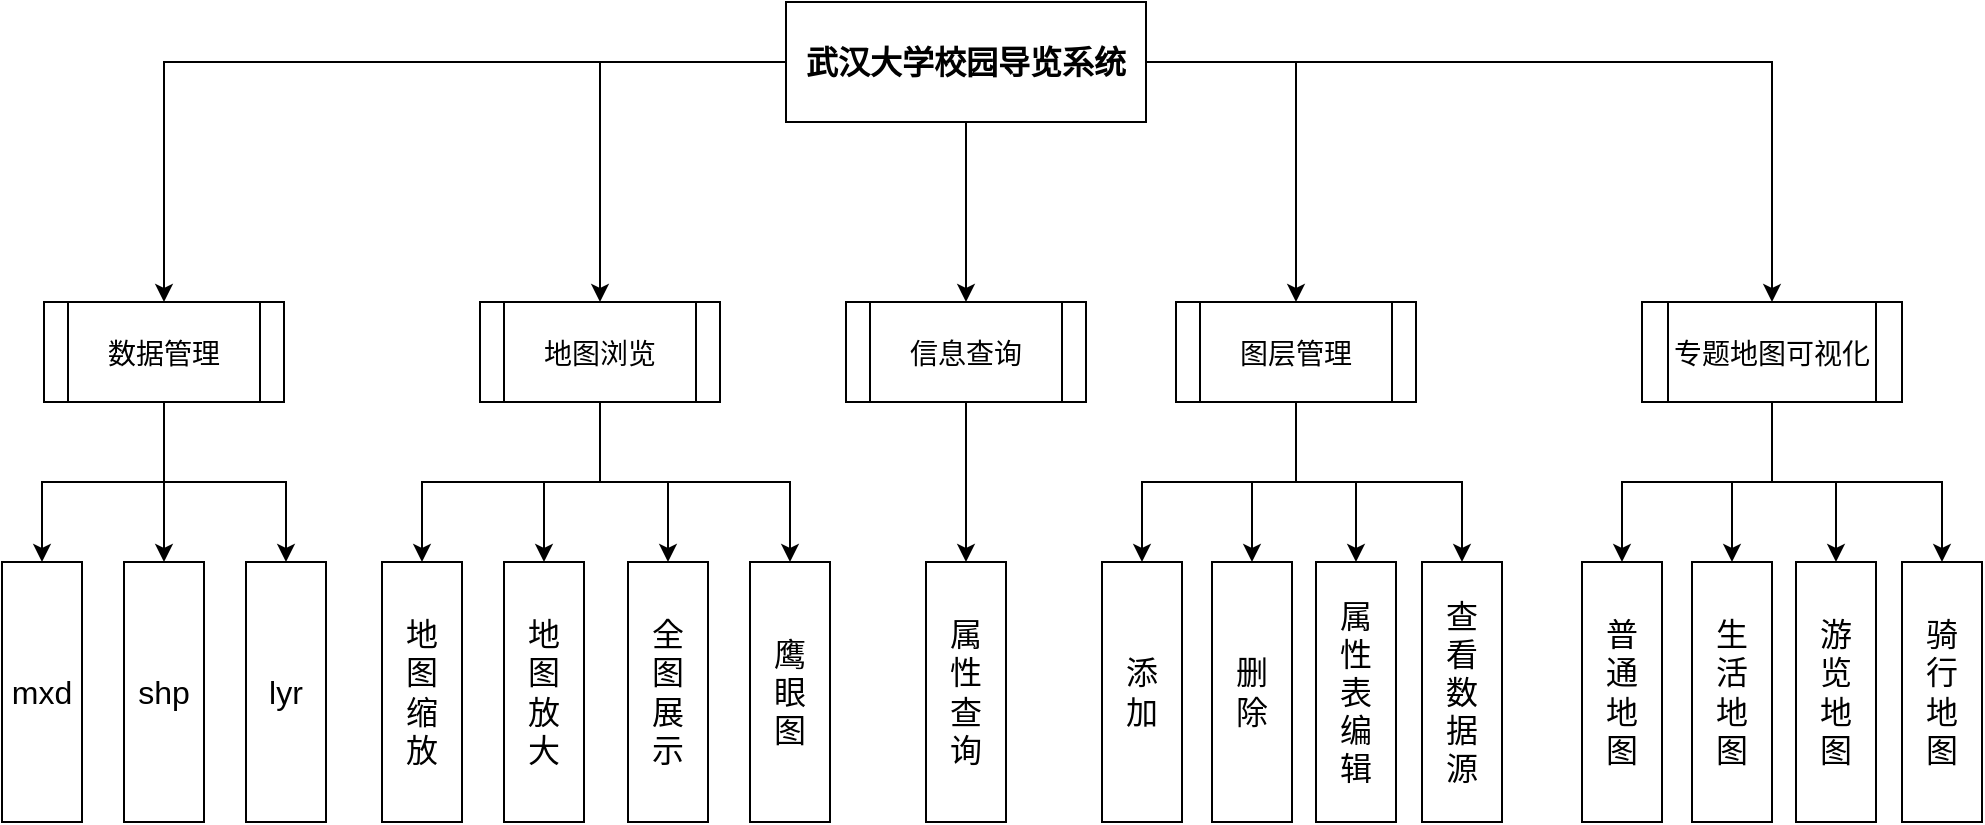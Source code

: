 <mxfile version="13.10.4" type="github">
  <diagram id="yhKzklLa5L4SvI3uxZxp" name="Page-1">
    <mxGraphModel dx="1038" dy="548" grid="1" gridSize="10" guides="1" tooltips="1" connect="1" arrows="1" fold="1" page="1" pageScale="1" pageWidth="827" pageHeight="1169" math="0" shadow="0">
      <root>
        <mxCell id="0" />
        <mxCell id="1" parent="0" />
        <mxCell id="RW-8qwHfe2J_Tjm3vchA-3" value="" style="edgeStyle=orthogonalEdgeStyle;rounded=0;orthogonalLoop=1;jettySize=auto;html=1;fontSize=16;" parent="1" source="RW-8qwHfe2J_Tjm3vchA-1" target="RW-8qwHfe2J_Tjm3vchA-2" edge="1">
          <mxGeometry relative="1" as="geometry" />
        </mxCell>
        <mxCell id="RW-8qwHfe2J_Tjm3vchA-9" style="edgeStyle=orthogonalEdgeStyle;rounded=0;orthogonalLoop=1;jettySize=auto;html=1;fontSize=16;" parent="1" source="RW-8qwHfe2J_Tjm3vchA-1" target="RW-8qwHfe2J_Tjm3vchA-4" edge="1">
          <mxGeometry relative="1" as="geometry" />
        </mxCell>
        <mxCell id="RW-8qwHfe2J_Tjm3vchA-10" style="edgeStyle=orthogonalEdgeStyle;rounded=0;orthogonalLoop=1;jettySize=auto;html=1;fontSize=16;" parent="1" source="RW-8qwHfe2J_Tjm3vchA-1" target="RW-8qwHfe2J_Tjm3vchA-5" edge="1">
          <mxGeometry relative="1" as="geometry" />
        </mxCell>
        <mxCell id="RW-8qwHfe2J_Tjm3vchA-11" style="edgeStyle=orthogonalEdgeStyle;rounded=0;orthogonalLoop=1;jettySize=auto;html=1;fontSize=16;" parent="1" source="RW-8qwHfe2J_Tjm3vchA-1" target="RW-8qwHfe2J_Tjm3vchA-6" edge="1">
          <mxGeometry relative="1" as="geometry" />
        </mxCell>
        <mxCell id="RW-8qwHfe2J_Tjm3vchA-12" style="edgeStyle=orthogonalEdgeStyle;rounded=0;orthogonalLoop=1;jettySize=auto;html=1;fontSize=16;" parent="1" source="RW-8qwHfe2J_Tjm3vchA-1" target="RW-8qwHfe2J_Tjm3vchA-7" edge="1">
          <mxGeometry relative="1" as="geometry" />
        </mxCell>
        <mxCell id="RW-8qwHfe2J_Tjm3vchA-1" value="武汉大学校园导览系统" style="rounded=0;whiteSpace=wrap;html=1;fontSize=16;fontStyle=1" parent="1" vertex="1">
          <mxGeometry x="612" y="70" width="180" height="60" as="geometry" />
        </mxCell>
        <mxCell id="RW-8qwHfe2J_Tjm3vchA-19" style="edgeStyle=orthogonalEdgeStyle;rounded=0;orthogonalLoop=1;jettySize=auto;html=1;entryX=0.5;entryY=0;entryDx=0;entryDy=0;fontSize=16;" parent="1" source="RW-8qwHfe2J_Tjm3vchA-2" target="RW-8qwHfe2J_Tjm3vchA-16" edge="1">
          <mxGeometry relative="1" as="geometry" />
        </mxCell>
        <mxCell id="RW-8qwHfe2J_Tjm3vchA-21" style="edgeStyle=orthogonalEdgeStyle;rounded=0;orthogonalLoop=1;jettySize=auto;html=1;entryX=0.5;entryY=0;entryDx=0;entryDy=0;fontSize=16;" parent="1" source="RW-8qwHfe2J_Tjm3vchA-2" target="RW-8qwHfe2J_Tjm3vchA-17" edge="1">
          <mxGeometry relative="1" as="geometry" />
        </mxCell>
        <mxCell id="RW-8qwHfe2J_Tjm3vchA-22" style="edgeStyle=orthogonalEdgeStyle;rounded=0;orthogonalLoop=1;jettySize=auto;html=1;entryX=0.5;entryY=0;entryDx=0;entryDy=0;fontSize=16;" parent="1" source="RW-8qwHfe2J_Tjm3vchA-2" target="RW-8qwHfe2J_Tjm3vchA-15" edge="1">
          <mxGeometry relative="1" as="geometry" />
        </mxCell>
        <mxCell id="RW-8qwHfe2J_Tjm3vchA-2" value="&lt;span style=&quot;font-weight: normal&quot;&gt;&lt;font style=&quot;font-size: 14px&quot;&gt;数据管理&lt;/font&gt;&lt;/span&gt;" style="shape=process;whiteSpace=wrap;html=1;backgroundOutline=1;rounded=0;fontSize=16;fontStyle=1;flipH=1;" parent="1" vertex="1">
          <mxGeometry x="241" y="220" width="120" height="50" as="geometry" />
        </mxCell>
        <mxCell id="RW-8qwHfe2J_Tjm3vchA-29" style="edgeStyle=orthogonalEdgeStyle;rounded=0;orthogonalLoop=1;jettySize=auto;html=1;entryX=0.5;entryY=0;entryDx=0;entryDy=0;fontSize=16;exitX=0.5;exitY=1;exitDx=0;exitDy=0;" parent="1" source="RW-8qwHfe2J_Tjm3vchA-4" target="RW-8qwHfe2J_Tjm3vchA-26" edge="1">
          <mxGeometry relative="1" as="geometry" />
        </mxCell>
        <mxCell id="RW-8qwHfe2J_Tjm3vchA-30" style="edgeStyle=orthogonalEdgeStyle;rounded=0;orthogonalLoop=1;jettySize=auto;html=1;entryX=0.5;entryY=0;entryDx=0;entryDy=0;fontSize=16;" parent="1" source="RW-8qwHfe2J_Tjm3vchA-4" target="RW-8qwHfe2J_Tjm3vchA-25" edge="1">
          <mxGeometry relative="1" as="geometry" />
        </mxCell>
        <mxCell id="RW-8qwHfe2J_Tjm3vchA-31" style="edgeStyle=orthogonalEdgeStyle;rounded=0;orthogonalLoop=1;jettySize=auto;html=1;entryX=0.5;entryY=0;entryDx=0;entryDy=0;fontSize=16;" parent="1" source="RW-8qwHfe2J_Tjm3vchA-4" target="RW-8qwHfe2J_Tjm3vchA-24" edge="1">
          <mxGeometry relative="1" as="geometry" />
        </mxCell>
        <mxCell id="RW-8qwHfe2J_Tjm3vchA-32" style="edgeStyle=orthogonalEdgeStyle;rounded=0;orthogonalLoop=1;jettySize=auto;html=1;entryX=0.5;entryY=0;entryDx=0;entryDy=0;fontSize=16;exitX=0.5;exitY=1;exitDx=0;exitDy=0;" parent="1" source="RW-8qwHfe2J_Tjm3vchA-4" target="RW-8qwHfe2J_Tjm3vchA-23" edge="1">
          <mxGeometry relative="1" as="geometry" />
        </mxCell>
        <mxCell id="RW-8qwHfe2J_Tjm3vchA-4" value="&lt;span style=&quot;font-weight: normal&quot;&gt;&lt;font style=&quot;font-size: 14px&quot;&gt;地图浏览&lt;/font&gt;&lt;/span&gt;" style="shape=process;whiteSpace=wrap;html=1;backgroundOutline=1;rounded=0;fontSize=16;fontStyle=1;flipH=1;" parent="1" vertex="1">
          <mxGeometry x="459" y="220" width="120" height="50" as="geometry" />
        </mxCell>
        <mxCell id="RW-8qwHfe2J_Tjm3vchA-36" style="edgeStyle=orthogonalEdgeStyle;rounded=0;orthogonalLoop=1;jettySize=auto;html=1;entryX=0.5;entryY=0;entryDx=0;entryDy=0;fontSize=16;" parent="1" source="RW-8qwHfe2J_Tjm3vchA-5" target="RW-8qwHfe2J_Tjm3vchA-33" edge="1">
          <mxGeometry relative="1" as="geometry" />
        </mxCell>
        <mxCell id="RW-8qwHfe2J_Tjm3vchA-5" value="&lt;span style=&quot;font-weight: normal&quot;&gt;&lt;font style=&quot;font-size: 14px&quot;&gt;信息查询&lt;/font&gt;&lt;/span&gt;" style="shape=process;whiteSpace=wrap;html=1;backgroundOutline=1;rounded=0;fontSize=16;fontStyle=1;flipH=1;" parent="1" vertex="1">
          <mxGeometry x="642" y="220" width="120" height="50" as="geometry" />
        </mxCell>
        <mxCell id="RW-8qwHfe2J_Tjm3vchA-43" style="edgeStyle=orthogonalEdgeStyle;rounded=0;orthogonalLoop=1;jettySize=auto;html=1;entryX=0.5;entryY=0;entryDx=0;entryDy=0;fontSize=16;" parent="1" source="RW-8qwHfe2J_Tjm3vchA-6" target="RW-8qwHfe2J_Tjm3vchA-39" edge="1">
          <mxGeometry relative="1" as="geometry" />
        </mxCell>
        <mxCell id="RW-8qwHfe2J_Tjm3vchA-44" style="edgeStyle=orthogonalEdgeStyle;rounded=0;orthogonalLoop=1;jettySize=auto;html=1;entryX=0.5;entryY=0;entryDx=0;entryDy=0;fontSize=16;" parent="1" source="RW-8qwHfe2J_Tjm3vchA-6" target="RW-8qwHfe2J_Tjm3vchA-40" edge="1">
          <mxGeometry relative="1" as="geometry" />
        </mxCell>
        <mxCell id="RW-8qwHfe2J_Tjm3vchA-45" style="edgeStyle=orthogonalEdgeStyle;rounded=0;orthogonalLoop=1;jettySize=auto;html=1;entryX=0.5;entryY=0;entryDx=0;entryDy=0;fontSize=16;" parent="1" source="RW-8qwHfe2J_Tjm3vchA-6" target="RW-8qwHfe2J_Tjm3vchA-41" edge="1">
          <mxGeometry relative="1" as="geometry" />
        </mxCell>
        <mxCell id="RW-8qwHfe2J_Tjm3vchA-46" style="edgeStyle=orthogonalEdgeStyle;rounded=0;orthogonalLoop=1;jettySize=auto;html=1;entryX=0.5;entryY=0;entryDx=0;entryDy=0;fontSize=16;exitX=0.5;exitY=1;exitDx=0;exitDy=0;" parent="1" source="RW-8qwHfe2J_Tjm3vchA-6" target="RW-8qwHfe2J_Tjm3vchA-42" edge="1">
          <mxGeometry relative="1" as="geometry" />
        </mxCell>
        <mxCell id="RW-8qwHfe2J_Tjm3vchA-6" value="&lt;span style=&quot;font-weight: normal&quot;&gt;&lt;font style=&quot;font-size: 14px&quot;&gt;图层管理&lt;/font&gt;&lt;/span&gt;" style="shape=process;whiteSpace=wrap;html=1;backgroundOutline=1;rounded=0;fontSize=16;fontStyle=1;flipH=1;" parent="1" vertex="1">
          <mxGeometry x="807" y="220" width="120" height="50" as="geometry" />
        </mxCell>
        <mxCell id="N6C7G5u87vT2Pj66lawY-5" style="edgeStyle=orthogonalEdgeStyle;rounded=0;orthogonalLoop=1;jettySize=auto;html=1;entryX=0.5;entryY=0;entryDx=0;entryDy=0;" parent="1" source="RW-8qwHfe2J_Tjm3vchA-7" target="N6C7G5u87vT2Pj66lawY-1" edge="1">
          <mxGeometry relative="1" as="geometry" />
        </mxCell>
        <mxCell id="N6C7G5u87vT2Pj66lawY-6" style="edgeStyle=orthogonalEdgeStyle;rounded=0;orthogonalLoop=1;jettySize=auto;html=1;entryX=0.5;entryY=0;entryDx=0;entryDy=0;" parent="1" source="RW-8qwHfe2J_Tjm3vchA-7" target="N6C7G5u87vT2Pj66lawY-2" edge="1">
          <mxGeometry relative="1" as="geometry" />
        </mxCell>
        <mxCell id="N6C7G5u87vT2Pj66lawY-7" style="edgeStyle=orthogonalEdgeStyle;rounded=0;orthogonalLoop=1;jettySize=auto;html=1;entryX=0.5;entryY=0;entryDx=0;entryDy=0;" parent="1" source="RW-8qwHfe2J_Tjm3vchA-7" target="N6C7G5u87vT2Pj66lawY-3" edge="1">
          <mxGeometry relative="1" as="geometry" />
        </mxCell>
        <mxCell id="N6C7G5u87vT2Pj66lawY-8" style="edgeStyle=orthogonalEdgeStyle;rounded=0;orthogonalLoop=1;jettySize=auto;html=1;entryX=0.5;entryY=0;entryDx=0;entryDy=0;" parent="1" source="RW-8qwHfe2J_Tjm3vchA-7" target="N6C7G5u87vT2Pj66lawY-4" edge="1">
          <mxGeometry relative="1" as="geometry" />
        </mxCell>
        <mxCell id="RW-8qwHfe2J_Tjm3vchA-7" value="&lt;span style=&quot;font-weight: normal&quot;&gt;&lt;font style=&quot;font-size: 14px&quot;&gt;专题地图可视化&lt;/font&gt;&lt;/span&gt;" style="shape=process;whiteSpace=wrap;html=1;backgroundOutline=1;rounded=0;fontSize=16;fontStyle=1;flipH=1;" parent="1" vertex="1">
          <mxGeometry x="1040" y="220" width="130" height="50" as="geometry" />
        </mxCell>
        <mxCell id="RW-8qwHfe2J_Tjm3vchA-15" value="mxd" style="rounded=0;whiteSpace=wrap;html=1;fontSize=16;" parent="1" vertex="1">
          <mxGeometry x="220" y="350" width="40" height="130" as="geometry" />
        </mxCell>
        <mxCell id="RW-8qwHfe2J_Tjm3vchA-16" value="shp" style="rounded=0;whiteSpace=wrap;html=1;fontSize=16;" parent="1" vertex="1">
          <mxGeometry x="281" y="350" width="40" height="130" as="geometry" />
        </mxCell>
        <mxCell id="RW-8qwHfe2J_Tjm3vchA-17" value="lyr" style="rounded=0;whiteSpace=wrap;html=1;fontSize=16;" parent="1" vertex="1">
          <mxGeometry x="342" y="350" width="40" height="130" as="geometry" />
        </mxCell>
        <mxCell id="RW-8qwHfe2J_Tjm3vchA-23" value="地&lt;br&gt;图&lt;br&gt;缩&lt;br&gt;放" style="rounded=0;whiteSpace=wrap;html=1;fontSize=16;" parent="1" vertex="1">
          <mxGeometry x="410" y="350" width="40" height="130" as="geometry" />
        </mxCell>
        <mxCell id="RW-8qwHfe2J_Tjm3vchA-24" value="地&lt;br&gt;图&lt;br&gt;放&lt;br&gt;大" style="rounded=0;whiteSpace=wrap;html=1;fontSize=16;" parent="1" vertex="1">
          <mxGeometry x="471" y="350" width="40" height="130" as="geometry" />
        </mxCell>
        <mxCell id="RW-8qwHfe2J_Tjm3vchA-25" value="全&lt;br&gt;图&lt;br&gt;展&lt;br&gt;示" style="rounded=0;whiteSpace=wrap;html=1;fontSize=16;" parent="1" vertex="1">
          <mxGeometry x="533" y="350" width="40" height="130" as="geometry" />
        </mxCell>
        <mxCell id="RW-8qwHfe2J_Tjm3vchA-26" value="鹰&lt;br&gt;眼&lt;br&gt;图" style="rounded=0;whiteSpace=wrap;html=1;fontSize=16;" parent="1" vertex="1">
          <mxGeometry x="594" y="350" width="40" height="130" as="geometry" />
        </mxCell>
        <mxCell id="RW-8qwHfe2J_Tjm3vchA-33" value="属&lt;br&gt;性&lt;br&gt;查&lt;br&gt;询" style="rounded=0;whiteSpace=wrap;html=1;fontSize=16;" parent="1" vertex="1">
          <mxGeometry x="682" y="350" width="40" height="130" as="geometry" />
        </mxCell>
        <mxCell id="RW-8qwHfe2J_Tjm3vchA-39" value="添&lt;br&gt;加" style="rounded=0;whiteSpace=wrap;html=1;fontSize=16;" parent="1" vertex="1">
          <mxGeometry x="770" y="350" width="40" height="130" as="geometry" />
        </mxCell>
        <mxCell id="RW-8qwHfe2J_Tjm3vchA-40" value="删&lt;br&gt;除" style="rounded=0;whiteSpace=wrap;html=1;fontSize=16;" parent="1" vertex="1">
          <mxGeometry x="825" y="350" width="40" height="130" as="geometry" />
        </mxCell>
        <mxCell id="RW-8qwHfe2J_Tjm3vchA-41" value="属&lt;br&gt;性&lt;br&gt;表&lt;br&gt;编&lt;br&gt;辑" style="rounded=0;whiteSpace=wrap;html=1;fontSize=16;" parent="1" vertex="1">
          <mxGeometry x="877" y="350" width="40" height="130" as="geometry" />
        </mxCell>
        <mxCell id="RW-8qwHfe2J_Tjm3vchA-42" value="查&lt;br&gt;看&lt;br&gt;数&lt;br&gt;据&lt;br&gt;源" style="rounded=0;whiteSpace=wrap;html=1;fontSize=16;" parent="1" vertex="1">
          <mxGeometry x="930" y="350" width="40" height="130" as="geometry" />
        </mxCell>
        <mxCell id="N6C7G5u87vT2Pj66lawY-1" value="普&lt;br&gt;通&lt;br&gt;地&lt;br&gt;图" style="rounded=0;whiteSpace=wrap;html=1;fontSize=16;" parent="1" vertex="1">
          <mxGeometry x="1010" y="350" width="40" height="130" as="geometry" />
        </mxCell>
        <mxCell id="N6C7G5u87vT2Pj66lawY-2" value="生&lt;br&gt;活&lt;br&gt;地&lt;br&gt;图" style="rounded=0;whiteSpace=wrap;html=1;fontSize=16;" parent="1" vertex="1">
          <mxGeometry x="1065" y="350" width="40" height="130" as="geometry" />
        </mxCell>
        <mxCell id="N6C7G5u87vT2Pj66lawY-3" value="游&lt;br&gt;览&lt;br&gt;地&lt;br&gt;图" style="rounded=0;whiteSpace=wrap;html=1;fontSize=16;" parent="1" vertex="1">
          <mxGeometry x="1117" y="350" width="40" height="130" as="geometry" />
        </mxCell>
        <mxCell id="N6C7G5u87vT2Pj66lawY-4" value="骑&lt;br&gt;行&lt;br&gt;地&lt;br&gt;图" style="rounded=0;whiteSpace=wrap;html=1;fontSize=16;" parent="1" vertex="1">
          <mxGeometry x="1170" y="350" width="40" height="130" as="geometry" />
        </mxCell>
      </root>
    </mxGraphModel>
  </diagram>
</mxfile>
